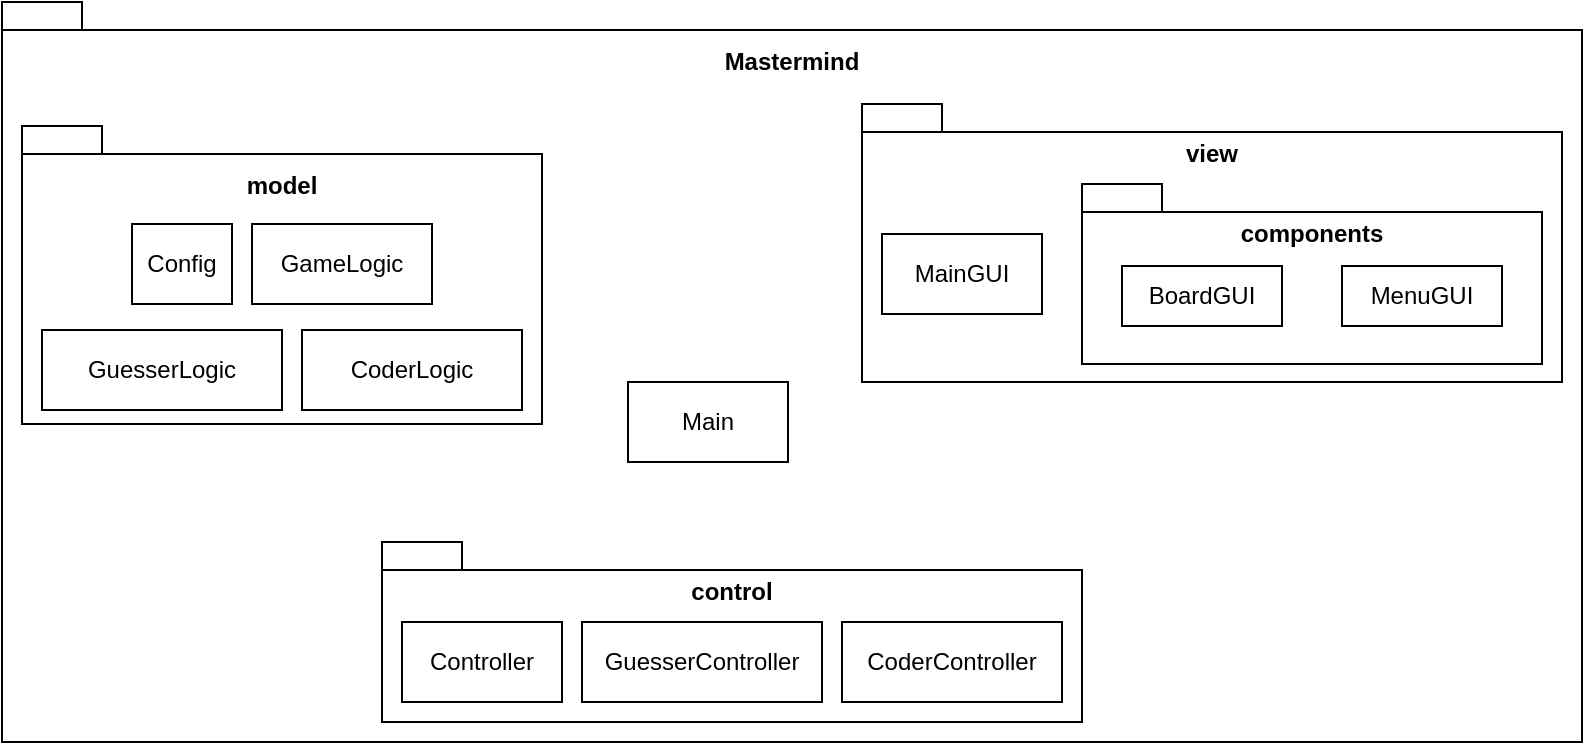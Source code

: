 <mxfile version="21.3.4" type="device">
  <diagram name="Seite-1" id="PTGpSQqXRmZgOnDDLu2M">
    <mxGraphModel dx="1083" dy="712" grid="1" gridSize="10" guides="1" tooltips="1" connect="1" arrows="1" fold="1" page="1" pageScale="1" pageWidth="827" pageHeight="1169" math="0" shadow="0">
      <root>
        <mxCell id="0" />
        <mxCell id="1" parent="0" />
        <mxCell id="5p__dzomKYWyhuQRT6Al-20" value="Mastermind" style="shape=folder;fontStyle=1;spacingTop=0;tabWidth=40;tabHeight=14;tabPosition=left;html=1;whiteSpace=wrap;spacingBottom=310;" vertex="1" parent="1">
          <mxGeometry x="20" y="10" width="790" height="370" as="geometry" />
        </mxCell>
        <mxCell id="5p__dzomKYWyhuQRT6Al-1" value="model" style="shape=folder;fontStyle=1;spacingTop=0;tabWidth=40;tabHeight=14;tabPosition=left;html=1;whiteSpace=wrap;spacingBottom=90;" vertex="1" parent="1">
          <mxGeometry x="30" y="72" width="260" height="149" as="geometry" />
        </mxCell>
        <mxCell id="5p__dzomKYWyhuQRT6Al-2" value="view" style="shape=folder;fontStyle=1;spacingTop=0;tabWidth=40;tabHeight=14;tabPosition=left;html=1;whiteSpace=wrap;spacingBottom=90;" vertex="1" parent="1">
          <mxGeometry x="450" y="61" width="350" height="139" as="geometry" />
        </mxCell>
        <mxCell id="5p__dzomKYWyhuQRT6Al-9" value="control" style="shape=folder;fontStyle=1;spacingTop=0;tabWidth=40;tabHeight=14;tabPosition=left;html=1;whiteSpace=wrap;spacingBottom=40;" vertex="1" parent="1">
          <mxGeometry x="210" y="280" width="350" height="90" as="geometry" />
        </mxCell>
        <mxCell id="5p__dzomKYWyhuQRT6Al-11" value="Config" style="html=1;whiteSpace=wrap;" vertex="1" parent="1">
          <mxGeometry x="85" y="121" width="50" height="40" as="geometry" />
        </mxCell>
        <mxCell id="5p__dzomKYWyhuQRT6Al-12" value="GameLogic" style="html=1;whiteSpace=wrap;" vertex="1" parent="1">
          <mxGeometry x="145" y="121" width="90" height="40" as="geometry" />
        </mxCell>
        <mxCell id="5p__dzomKYWyhuQRT6Al-13" value="MainGUI" style="html=1;whiteSpace=wrap;" vertex="1" parent="1">
          <mxGeometry x="460" y="126" width="80" height="40" as="geometry" />
        </mxCell>
        <mxCell id="5p__dzomKYWyhuQRT6Al-14" value="components" style="shape=folder;fontStyle=1;spacingTop=0;tabWidth=40;tabHeight=14;tabPosition=left;html=1;whiteSpace=wrap;spacingBottom=40;" vertex="1" parent="1">
          <mxGeometry x="560" y="101" width="230" height="90" as="geometry" />
        </mxCell>
        <mxCell id="5p__dzomKYWyhuQRT6Al-15" value="BoardGUI" style="html=1;whiteSpace=wrap;" vertex="1" parent="1">
          <mxGeometry x="580" y="142" width="80" height="30" as="geometry" />
        </mxCell>
        <mxCell id="5p__dzomKYWyhuQRT6Al-16" value="MenuGUI" style="html=1;whiteSpace=wrap;" vertex="1" parent="1">
          <mxGeometry x="690" y="142" width="80" height="30" as="geometry" />
        </mxCell>
        <mxCell id="5p__dzomKYWyhuQRT6Al-21" value="Main" style="html=1;whiteSpace=wrap;" vertex="1" parent="1">
          <mxGeometry x="333" y="200" width="80" height="40" as="geometry" />
        </mxCell>
        <mxCell id="5p__dzomKYWyhuQRT6Al-18" value="CoderController" style="html=1;whiteSpace=wrap;" vertex="1" parent="1">
          <mxGeometry x="440" y="320" width="110" height="40" as="geometry" />
        </mxCell>
        <mxCell id="5p__dzomKYWyhuQRT6Al-17" value="GuesserController" style="html=1;whiteSpace=wrap;" vertex="1" parent="1">
          <mxGeometry x="310" y="320" width="120" height="40" as="geometry" />
        </mxCell>
        <mxCell id="5p__dzomKYWyhuQRT6Al-23" value="Controller" style="html=1;whiteSpace=wrap;" vertex="1" parent="1">
          <mxGeometry x="220" y="320" width="80" height="40" as="geometry" />
        </mxCell>
        <mxCell id="5p__dzomKYWyhuQRT6Al-25" value="CoderLogic" style="html=1;whiteSpace=wrap;" vertex="1" parent="1">
          <mxGeometry x="170" y="174" width="110" height="40" as="geometry" />
        </mxCell>
        <mxCell id="5p__dzomKYWyhuQRT6Al-26" value="GuesserLogic" style="html=1;whiteSpace=wrap;" vertex="1" parent="1">
          <mxGeometry x="40" y="174" width="120" height="40" as="geometry" />
        </mxCell>
      </root>
    </mxGraphModel>
  </diagram>
</mxfile>

